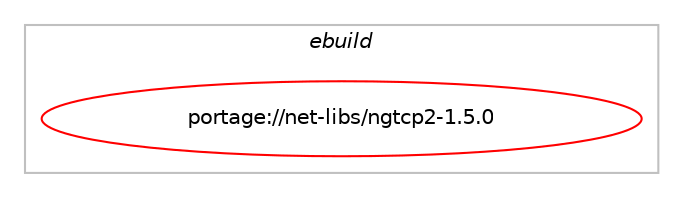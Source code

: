 digraph prolog {

# *************
# Graph options
# *************

newrank=true;
concentrate=true;
compound=true;
graph [rankdir=LR,fontname=Helvetica,fontsize=10,ranksep=1.5];#, ranksep=2.5, nodesep=0.2];
edge  [arrowhead=vee];
node  [fontname=Helvetica,fontsize=10];

# **********
# The ebuild
# **********

subgraph cluster_leftcol {
color=gray;
label=<<i>ebuild</i>>;
id [label="portage://net-libs/ngtcp2-1.5.0", color=red, width=4, href="../net-libs/ngtcp2-1.5.0.svg"];
}

# ****************
# The dependencies
# ****************

subgraph cluster_midcol {
color=gray;
label=<<i>dependencies</i>>;
subgraph cluster_compile {
fillcolor="#eeeeee";
style=filled;
label=<<i>compile</i>>;
# *** BEGIN UNKNOWN DEPENDENCY TYPE (TODO) ***
# id -> equal(use_conditional_group(positive,ssl,portage://net-libs/ngtcp2-1.5.0,[use_conditional_group(positive,gnutls,portage://net-libs/ngtcp2-1.5.0,[package_dependency(portage://net-libs/ngtcp2-1.5.0,install,no,net-libs,gnutls,greaterequal,[3.7.2,,,3.7.2],[slot(0),equal],[])]),use_conditional_group(positive,openssl,portage://net-libs/ngtcp2-1.5.0,[package_dependency(portage://net-libs/ngtcp2-1.5.0,install,no,dev-libs,openssl,greaterequal,[1.1.1,,,1.1.1],[slot(0),equal],[])])]))
# *** END UNKNOWN DEPENDENCY TYPE (TODO) ***

# *** BEGIN UNKNOWN DEPENDENCY TYPE (TODO) ***
# id -> equal(use_conditional_group(positive,test,portage://net-libs/ngtcp2-1.5.0,[package_dependency(portage://net-libs/ngtcp2-1.5.0,install,no,dev-util,cunit,greaterequal,[2.1,,,2.1],[],[use(optenable(abi_x86_32),negative),use(optenable(abi_x86_64),negative),use(optenable(abi_x86_x32),negative),use(optenable(abi_mips_n32),negative),use(optenable(abi_mips_n64),negative),use(optenable(abi_mips_o32),negative),use(optenable(abi_s390_32),negative),use(optenable(abi_s390_64),negative)])]))
# *** END UNKNOWN DEPENDENCY TYPE (TODO) ***

}
subgraph cluster_compileandrun {
fillcolor="#eeeeee";
style=filled;
label=<<i>compile and run</i>>;
}
subgraph cluster_run {
fillcolor="#eeeeee";
style=filled;
label=<<i>run</i>>;
# *** BEGIN UNKNOWN DEPENDENCY TYPE (TODO) ***
# id -> equal(use_conditional_group(positive,ssl,portage://net-libs/ngtcp2-1.5.0,[use_conditional_group(positive,gnutls,portage://net-libs/ngtcp2-1.5.0,[package_dependency(portage://net-libs/ngtcp2-1.5.0,run,no,net-libs,gnutls,greaterequal,[3.7.2,,,3.7.2],[slot(0),equal],[])]),use_conditional_group(positive,openssl,portage://net-libs/ngtcp2-1.5.0,[package_dependency(portage://net-libs/ngtcp2-1.5.0,run,no,dev-libs,openssl,greaterequal,[1.1.1,,,1.1.1],[slot(0),equal],[])])]))
# *** END UNKNOWN DEPENDENCY TYPE (TODO) ***

}
}

# **************
# The candidates
# **************

subgraph cluster_choices {
rank=same;
color=gray;
label=<<i>candidates</i>>;

}

}
